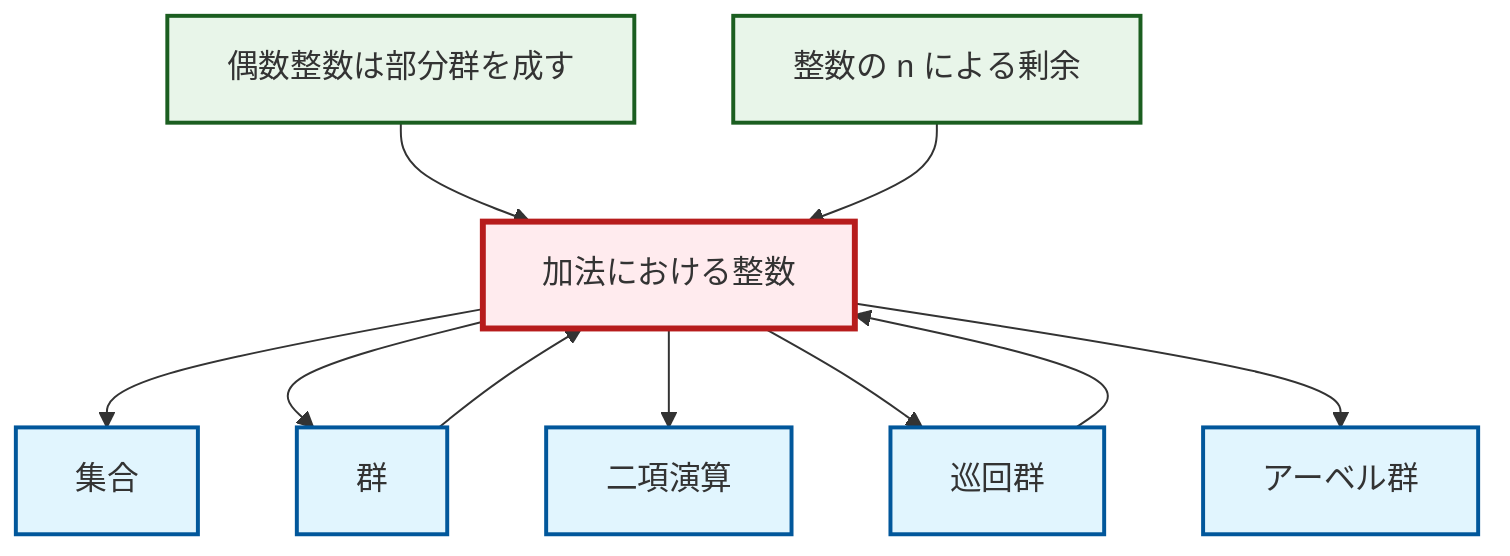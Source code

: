 graph TD
    classDef definition fill:#e1f5fe,stroke:#01579b,stroke-width:2px
    classDef theorem fill:#f3e5f5,stroke:#4a148c,stroke-width:2px
    classDef axiom fill:#fff3e0,stroke:#e65100,stroke-width:2px
    classDef example fill:#e8f5e9,stroke:#1b5e20,stroke-width:2px
    classDef current fill:#ffebee,stroke:#b71c1c,stroke-width:3px
    ex-integers-addition["加法における整数"]:::example
    def-binary-operation["二項演算"]:::definition
    def-group["群"]:::definition
    def-abelian-group["アーベル群"]:::definition
    def-cyclic-group["巡回群"]:::definition
    ex-even-integers-subgroup["偶数整数は部分群を成す"]:::example
    ex-quotient-integers-mod-n["整数の n による剰余"]:::example
    def-set["集合"]:::definition
    ex-integers-addition --> def-set
    ex-integers-addition --> def-group
    ex-even-integers-subgroup --> ex-integers-addition
    def-group --> ex-integers-addition
    ex-integers-addition --> def-binary-operation
    ex-integers-addition --> def-cyclic-group
    def-cyclic-group --> ex-integers-addition
    ex-quotient-integers-mod-n --> ex-integers-addition
    ex-integers-addition --> def-abelian-group
    class ex-integers-addition current